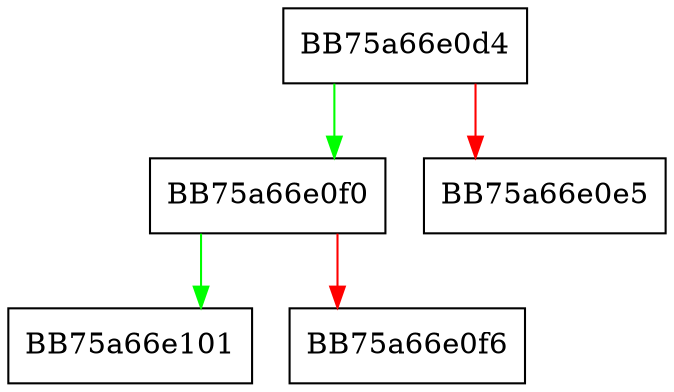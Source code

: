 digraph lock {
  node [shape="box"];
  graph [splines=ortho];
  BB75a66e0d4 -> BB75a66e0f0 [color="green"];
  BB75a66e0d4 -> BB75a66e0e5 [color="red"];
  BB75a66e0f0 -> BB75a66e101 [color="green"];
  BB75a66e0f0 -> BB75a66e0f6 [color="red"];
}